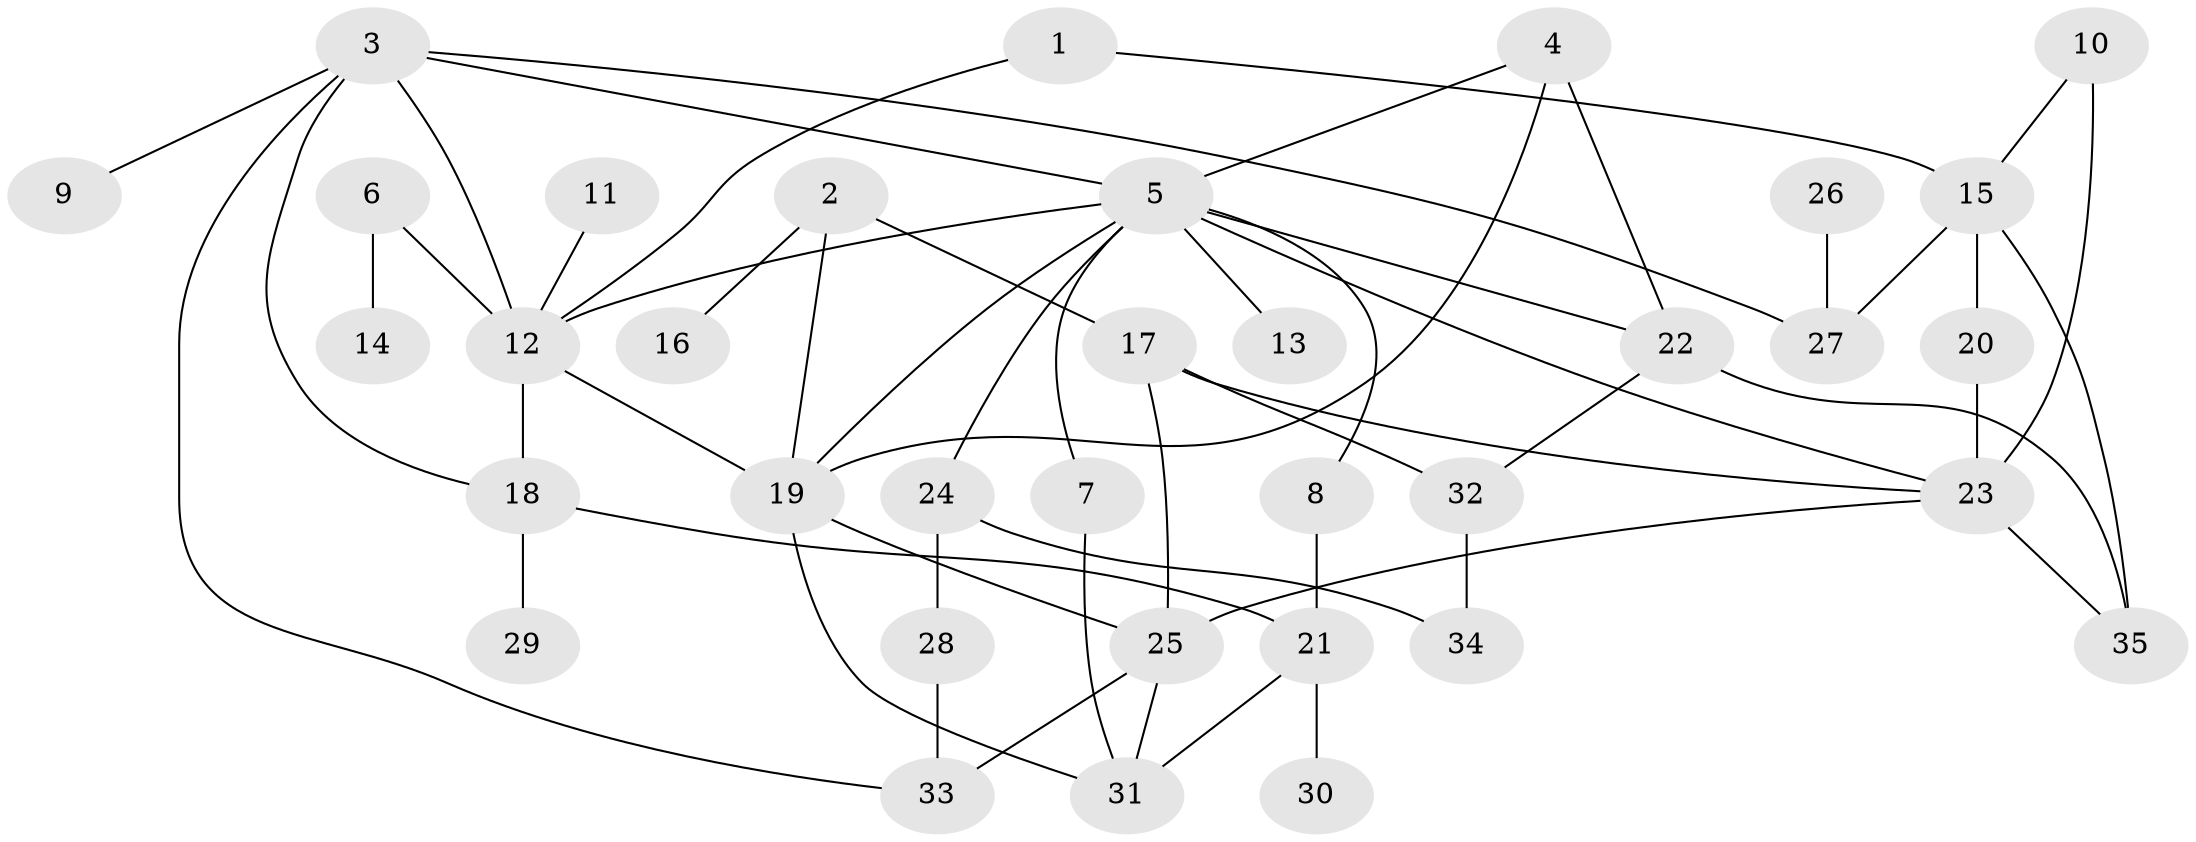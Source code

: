 // original degree distribution, {4: 0.17142857142857143, 5: 0.04285714285714286, 8: 0.014285714285714285, 2: 0.3, 7: 0.014285714285714285, 3: 0.2571428571428571, 1: 0.2}
// Generated by graph-tools (version 1.1) at 2025/25/03/09/25 03:25:31]
// undirected, 35 vertices, 55 edges
graph export_dot {
graph [start="1"]
  node [color=gray90,style=filled];
  1;
  2;
  3;
  4;
  5;
  6;
  7;
  8;
  9;
  10;
  11;
  12;
  13;
  14;
  15;
  16;
  17;
  18;
  19;
  20;
  21;
  22;
  23;
  24;
  25;
  26;
  27;
  28;
  29;
  30;
  31;
  32;
  33;
  34;
  35;
  1 -- 12 [weight=1.0];
  1 -- 15 [weight=1.0];
  2 -- 16 [weight=1.0];
  2 -- 17 [weight=1.0];
  2 -- 19 [weight=1.0];
  3 -- 5 [weight=1.0];
  3 -- 9 [weight=1.0];
  3 -- 12 [weight=1.0];
  3 -- 18 [weight=1.0];
  3 -- 27 [weight=1.0];
  3 -- 33 [weight=1.0];
  4 -- 5 [weight=1.0];
  4 -- 19 [weight=1.0];
  4 -- 22 [weight=1.0];
  5 -- 7 [weight=1.0];
  5 -- 8 [weight=1.0];
  5 -- 12 [weight=1.0];
  5 -- 13 [weight=1.0];
  5 -- 19 [weight=1.0];
  5 -- 22 [weight=1.0];
  5 -- 23 [weight=1.0];
  5 -- 24 [weight=1.0];
  6 -- 12 [weight=1.0];
  6 -- 14 [weight=2.0];
  7 -- 31 [weight=1.0];
  8 -- 21 [weight=1.0];
  10 -- 15 [weight=1.0];
  10 -- 23 [weight=2.0];
  11 -- 12 [weight=1.0];
  12 -- 18 [weight=1.0];
  12 -- 19 [weight=1.0];
  15 -- 20 [weight=1.0];
  15 -- 27 [weight=1.0];
  15 -- 35 [weight=2.0];
  17 -- 23 [weight=1.0];
  17 -- 25 [weight=1.0];
  17 -- 32 [weight=1.0];
  18 -- 21 [weight=1.0];
  18 -- 29 [weight=1.0];
  19 -- 25 [weight=1.0];
  19 -- 31 [weight=1.0];
  20 -- 23 [weight=1.0];
  21 -- 30 [weight=1.0];
  21 -- 31 [weight=1.0];
  22 -- 32 [weight=1.0];
  22 -- 35 [weight=1.0];
  23 -- 25 [weight=1.0];
  23 -- 35 [weight=1.0];
  24 -- 28 [weight=1.0];
  24 -- 34 [weight=1.0];
  25 -- 31 [weight=1.0];
  25 -- 33 [weight=1.0];
  26 -- 27 [weight=1.0];
  28 -- 33 [weight=1.0];
  32 -- 34 [weight=1.0];
}
